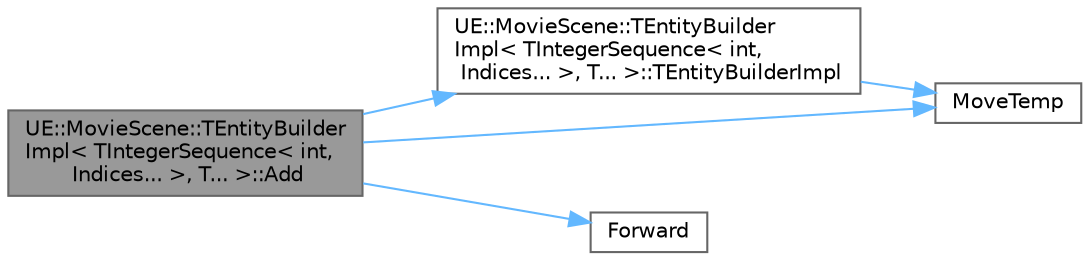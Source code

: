 digraph "UE::MovieScene::TEntityBuilderImpl&lt; TIntegerSequence&lt; int, Indices... &gt;, T... &gt;::Add"
{
 // INTERACTIVE_SVG=YES
 // LATEX_PDF_SIZE
  bgcolor="transparent";
  edge [fontname=Helvetica,fontsize=10,labelfontname=Helvetica,labelfontsize=10];
  node [fontname=Helvetica,fontsize=10,shape=box,height=0.2,width=0.4];
  rankdir="LR";
  Node1 [id="Node000001",label="UE::MovieScene::TEntityBuilder\lImpl\< TIntegerSequence\< int,\l Indices... \>, T... \>::Add",height=0.2,width=0.4,color="gray40", fillcolor="grey60", style="filled", fontcolor="black",tooltip="Add a component to the entity with a specific value."];
  Node1 -> Node2 [id="edge1_Node000001_Node000002",color="steelblue1",style="solid",tooltip=" "];
  Node2 [id="Node000002",label="UE::MovieScene::TEntityBuilder\lImpl\< TIntegerSequence\< int,\l Indices... \>, T... \>::TEntityBuilderImpl",height=0.2,width=0.4,color="grey40", fillcolor="white", style="filled",URL="$d4/d21/structUE_1_1MovieScene_1_1TEntityBuilderImpl_3_01TIntegerSequence_3_01int_00_01Indices_8_8_8_01_4_00_01T_8_8_8_01_4.html#a5b4ef458c2f486022540a891f57fc678",tooltip=" "];
  Node2 -> Node3 [id="edge2_Node000002_Node000003",color="steelblue1",style="solid",tooltip=" "];
  Node3 [id="Node000003",label="MoveTemp",height=0.2,width=0.4,color="grey40", fillcolor="white", style="filled",URL="$d4/d24/UnrealTemplate_8h.html#ad5e6c049aeb9c9115fec514ba581dbb6",tooltip="MoveTemp will cast a reference to an rvalue reference."];
  Node1 -> Node4 [id="edge3_Node000001_Node000004",color="steelblue1",style="solid",tooltip=" "];
  Node4 [id="Node000004",label="Forward",height=0.2,width=0.4,color="grey40", fillcolor="white", style="filled",URL="$d4/d24/UnrealTemplate_8h.html#a68f280c1d561a8899a1e9e3ea8405d00",tooltip="Forward will cast a reference to an rvalue reference."];
  Node1 -> Node3 [id="edge4_Node000001_Node000003",color="steelblue1",style="solid",tooltip=" "];
}
